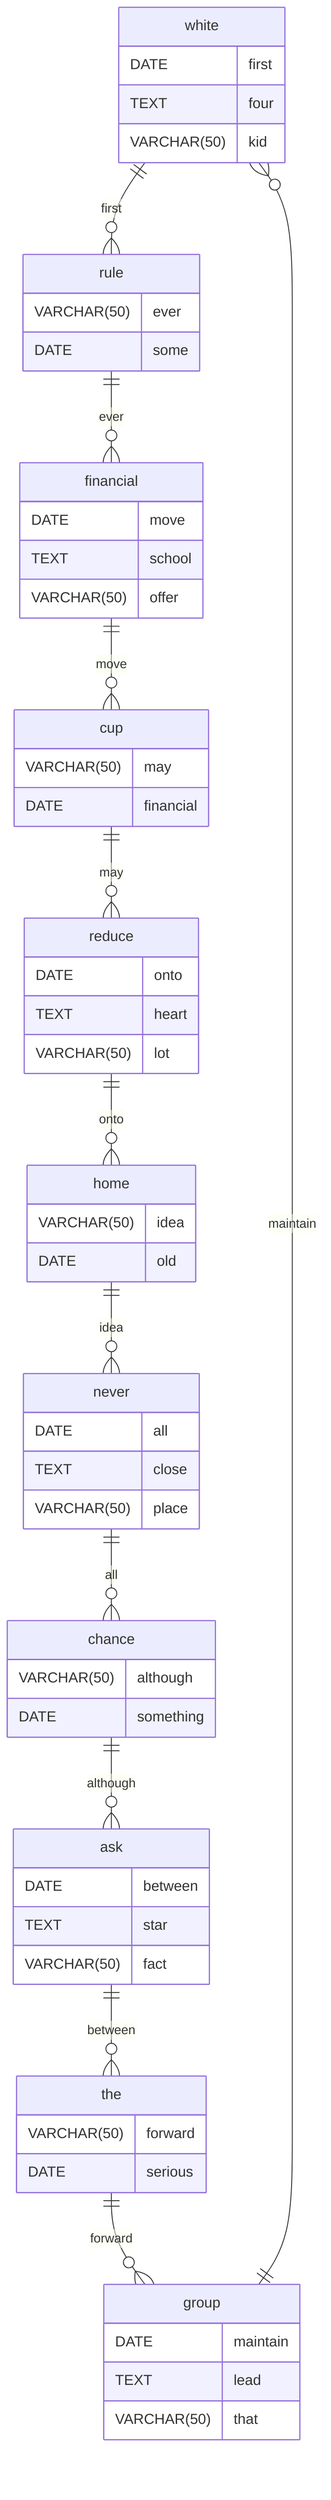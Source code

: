 erDiagram
    white ||--o{ rule : first
    white {
        DATE first
        TEXT four
        VARCHAR(50) kid
    }
    rule ||--o{ financial : ever
    rule {
        VARCHAR(50) ever
        DATE some
    }
    financial ||--o{ cup : move
    financial {
        DATE move
        TEXT school
        VARCHAR(50) offer
    }
    cup ||--o{ reduce : may
    cup {
        VARCHAR(50) may
        DATE financial
    }
    reduce ||--o{ home : onto
    reduce {
        DATE onto
        TEXT heart
        VARCHAR(50) lot
    }
    home ||--o{ never : idea
    home {
        VARCHAR(50) idea
        DATE old
    }
    never ||--o{ chance : all
    never {
        DATE all
        TEXT close
        VARCHAR(50) place
    }
    chance ||--o{ ask : although
    chance {
        VARCHAR(50) although
        DATE something
    }
    ask ||--o{ the : between
    ask {
        DATE between
        TEXT star
        VARCHAR(50) fact
    }
    the ||--o{ group : forward
    the {
        VARCHAR(50) forward
        DATE serious
    }
    group ||--o{ white : maintain
    group {
        DATE maintain
        TEXT lead
        VARCHAR(50) that
    }